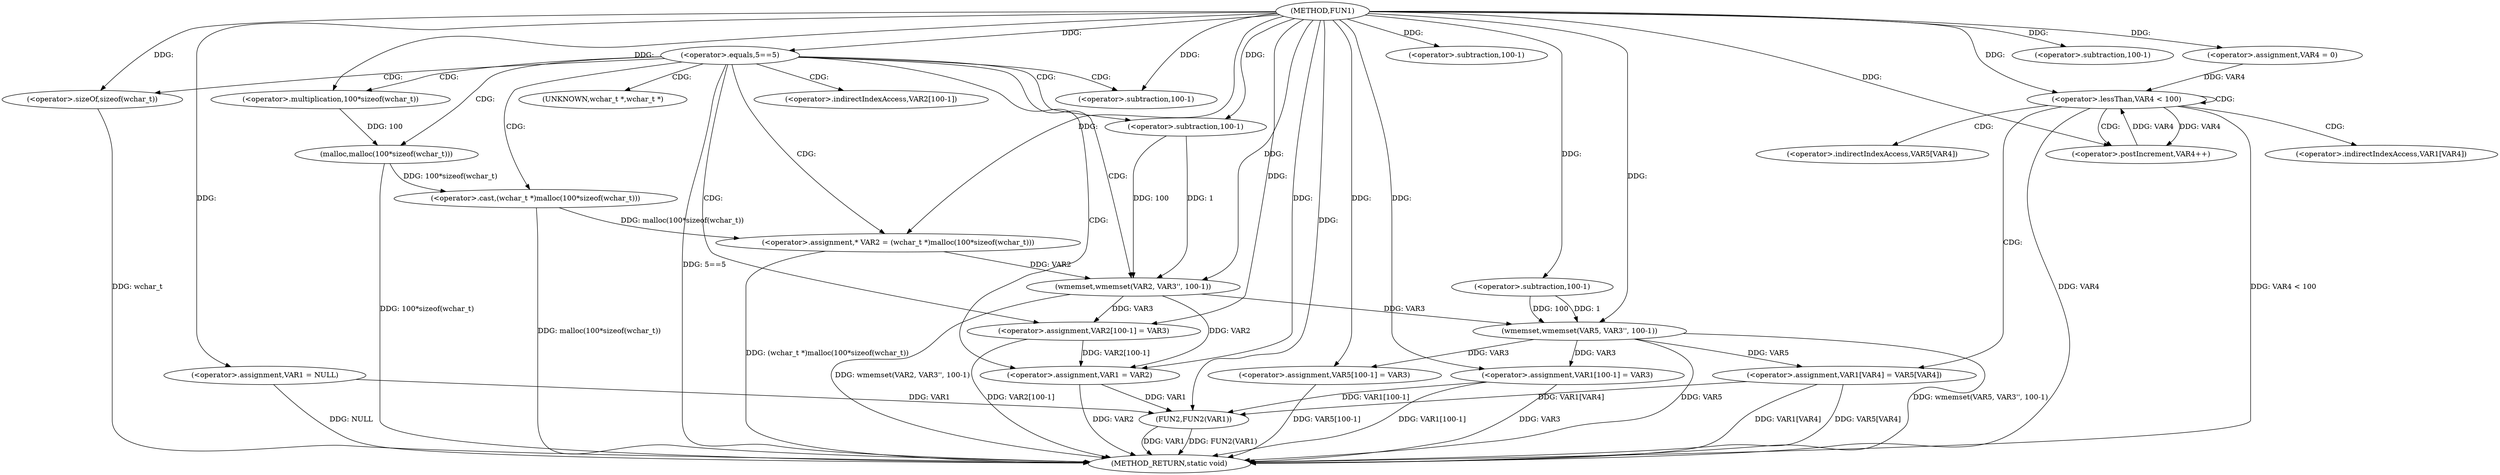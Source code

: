 digraph FUN1 {  
"1000100" [label = "(METHOD,FUN1)" ]
"1000180" [label = "(METHOD_RETURN,static void)" ]
"1000103" [label = "(<operator>.assignment,VAR1 = NULL)" ]
"1000107" [label = "(<operator>.equals,5==5)" ]
"1000113" [label = "(<operator>.assignment,* VAR2 = (wchar_t *)malloc(100*sizeof(wchar_t)))" ]
"1000115" [label = "(<operator>.cast,(wchar_t *)malloc(100*sizeof(wchar_t)))" ]
"1000117" [label = "(malloc,malloc(100*sizeof(wchar_t)))" ]
"1000118" [label = "(<operator>.multiplication,100*sizeof(wchar_t))" ]
"1000120" [label = "(<operator>.sizeOf,sizeof(wchar_t))" ]
"1000122" [label = "(wmemset,wmemset(VAR2, VAR3'', 100-1))" ]
"1000125" [label = "(<operator>.subtraction,100-1)" ]
"1000128" [label = "(<operator>.assignment,VAR2[100-1] = VAR3)" ]
"1000131" [label = "(<operator>.subtraction,100-1)" ]
"1000135" [label = "(<operator>.assignment,VAR1 = VAR2)" ]
"1000141" [label = "(wmemset,wmemset(VAR5, VAR3'', 100-1))" ]
"1000144" [label = "(<operator>.subtraction,100-1)" ]
"1000147" [label = "(<operator>.assignment,VAR5[100-1] = VAR3)" ]
"1000150" [label = "(<operator>.subtraction,100-1)" ]
"1000155" [label = "(<operator>.assignment,VAR4 = 0)" ]
"1000158" [label = "(<operator>.lessThan,VAR4 < 100)" ]
"1000161" [label = "(<operator>.postIncrement,VAR4++)" ]
"1000164" [label = "(<operator>.assignment,VAR1[VAR4] = VAR5[VAR4])" ]
"1000171" [label = "(<operator>.assignment,VAR1[100-1] = VAR3)" ]
"1000174" [label = "(<operator>.subtraction,100-1)" ]
"1000178" [label = "(FUN2,FUN2(VAR1))" ]
"1000116" [label = "(UNKNOWN,wchar_t *,wchar_t *)" ]
"1000129" [label = "(<operator>.indirectIndexAccess,VAR2[100-1])" ]
"1000165" [label = "(<operator>.indirectIndexAccess,VAR1[VAR4])" ]
"1000168" [label = "(<operator>.indirectIndexAccess,VAR5[VAR4])" ]
  "1000107" -> "1000180"  [ label = "DDG: 5==5"] 
  "1000178" -> "1000180"  [ label = "DDG: VAR1"] 
  "1000103" -> "1000180"  [ label = "DDG: NULL"] 
  "1000141" -> "1000180"  [ label = "DDG: wmemset(VAR5, VAR3'', 100-1)"] 
  "1000147" -> "1000180"  [ label = "DDG: VAR5[100-1]"] 
  "1000117" -> "1000180"  [ label = "DDG: 100*sizeof(wchar_t)"] 
  "1000171" -> "1000180"  [ label = "DDG: VAR3"] 
  "1000164" -> "1000180"  [ label = "DDG: VAR1[VAR4]"] 
  "1000178" -> "1000180"  [ label = "DDG: FUN2(VAR1)"] 
  "1000158" -> "1000180"  [ label = "DDG: VAR4"] 
  "1000115" -> "1000180"  [ label = "DDG: malloc(100*sizeof(wchar_t))"] 
  "1000164" -> "1000180"  [ label = "DDG: VAR5[VAR4]"] 
  "1000171" -> "1000180"  [ label = "DDG: VAR1[100-1]"] 
  "1000141" -> "1000180"  [ label = "DDG: VAR5"] 
  "1000128" -> "1000180"  [ label = "DDG: VAR2[100-1]"] 
  "1000158" -> "1000180"  [ label = "DDG: VAR4 < 100"] 
  "1000113" -> "1000180"  [ label = "DDG: (wchar_t *)malloc(100*sizeof(wchar_t))"] 
  "1000120" -> "1000180"  [ label = "DDG: wchar_t"] 
  "1000122" -> "1000180"  [ label = "DDG: wmemset(VAR2, VAR3'', 100-1)"] 
  "1000135" -> "1000180"  [ label = "DDG: VAR2"] 
  "1000100" -> "1000103"  [ label = "DDG: "] 
  "1000100" -> "1000107"  [ label = "DDG: "] 
  "1000115" -> "1000113"  [ label = "DDG: malloc(100*sizeof(wchar_t))"] 
  "1000100" -> "1000113"  [ label = "DDG: "] 
  "1000117" -> "1000115"  [ label = "DDG: 100*sizeof(wchar_t)"] 
  "1000118" -> "1000117"  [ label = "DDG: 100"] 
  "1000100" -> "1000118"  [ label = "DDG: "] 
  "1000100" -> "1000120"  [ label = "DDG: "] 
  "1000113" -> "1000122"  [ label = "DDG: VAR2"] 
  "1000100" -> "1000122"  [ label = "DDG: "] 
  "1000125" -> "1000122"  [ label = "DDG: 100"] 
  "1000125" -> "1000122"  [ label = "DDG: 1"] 
  "1000100" -> "1000125"  [ label = "DDG: "] 
  "1000122" -> "1000128"  [ label = "DDG: VAR3"] 
  "1000100" -> "1000128"  [ label = "DDG: "] 
  "1000100" -> "1000131"  [ label = "DDG: "] 
  "1000122" -> "1000135"  [ label = "DDG: VAR2"] 
  "1000128" -> "1000135"  [ label = "DDG: VAR2[100-1]"] 
  "1000100" -> "1000135"  [ label = "DDG: "] 
  "1000100" -> "1000141"  [ label = "DDG: "] 
  "1000122" -> "1000141"  [ label = "DDG: VAR3"] 
  "1000144" -> "1000141"  [ label = "DDG: 100"] 
  "1000144" -> "1000141"  [ label = "DDG: 1"] 
  "1000100" -> "1000144"  [ label = "DDG: "] 
  "1000141" -> "1000147"  [ label = "DDG: VAR3"] 
  "1000100" -> "1000147"  [ label = "DDG: "] 
  "1000100" -> "1000150"  [ label = "DDG: "] 
  "1000100" -> "1000155"  [ label = "DDG: "] 
  "1000155" -> "1000158"  [ label = "DDG: VAR4"] 
  "1000161" -> "1000158"  [ label = "DDG: VAR4"] 
  "1000100" -> "1000158"  [ label = "DDG: "] 
  "1000158" -> "1000161"  [ label = "DDG: VAR4"] 
  "1000100" -> "1000161"  [ label = "DDG: "] 
  "1000141" -> "1000164"  [ label = "DDG: VAR5"] 
  "1000100" -> "1000171"  [ label = "DDG: "] 
  "1000141" -> "1000171"  [ label = "DDG: VAR3"] 
  "1000100" -> "1000174"  [ label = "DDG: "] 
  "1000171" -> "1000178"  [ label = "DDG: VAR1[100-1]"] 
  "1000103" -> "1000178"  [ label = "DDG: VAR1"] 
  "1000135" -> "1000178"  [ label = "DDG: VAR1"] 
  "1000164" -> "1000178"  [ label = "DDG: VAR1[VAR4]"] 
  "1000100" -> "1000178"  [ label = "DDG: "] 
  "1000107" -> "1000125"  [ label = "CDG: "] 
  "1000107" -> "1000116"  [ label = "CDG: "] 
  "1000107" -> "1000131"  [ label = "CDG: "] 
  "1000107" -> "1000120"  [ label = "CDG: "] 
  "1000107" -> "1000117"  [ label = "CDG: "] 
  "1000107" -> "1000113"  [ label = "CDG: "] 
  "1000107" -> "1000128"  [ label = "CDG: "] 
  "1000107" -> "1000129"  [ label = "CDG: "] 
  "1000107" -> "1000135"  [ label = "CDG: "] 
  "1000107" -> "1000115"  [ label = "CDG: "] 
  "1000107" -> "1000118"  [ label = "CDG: "] 
  "1000107" -> "1000122"  [ label = "CDG: "] 
  "1000158" -> "1000168"  [ label = "CDG: "] 
  "1000158" -> "1000164"  [ label = "CDG: "] 
  "1000158" -> "1000158"  [ label = "CDG: "] 
  "1000158" -> "1000161"  [ label = "CDG: "] 
  "1000158" -> "1000165"  [ label = "CDG: "] 
}

